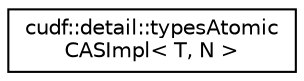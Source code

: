 digraph "Graphical Class Hierarchy"
{
  edge [fontname="Helvetica",fontsize="10",labelfontname="Helvetica",labelfontsize="10"];
  node [fontname="Helvetica",fontsize="10",shape=record];
  rankdir="LR";
  Node0 [label="cudf::detail::typesAtomic\lCASImpl\< T, N \>",height=0.2,width=0.4,color="black", fillcolor="white", style="filled",URL="$structcudf_1_1detail_1_1typesAtomicCASImpl.html"];
}
